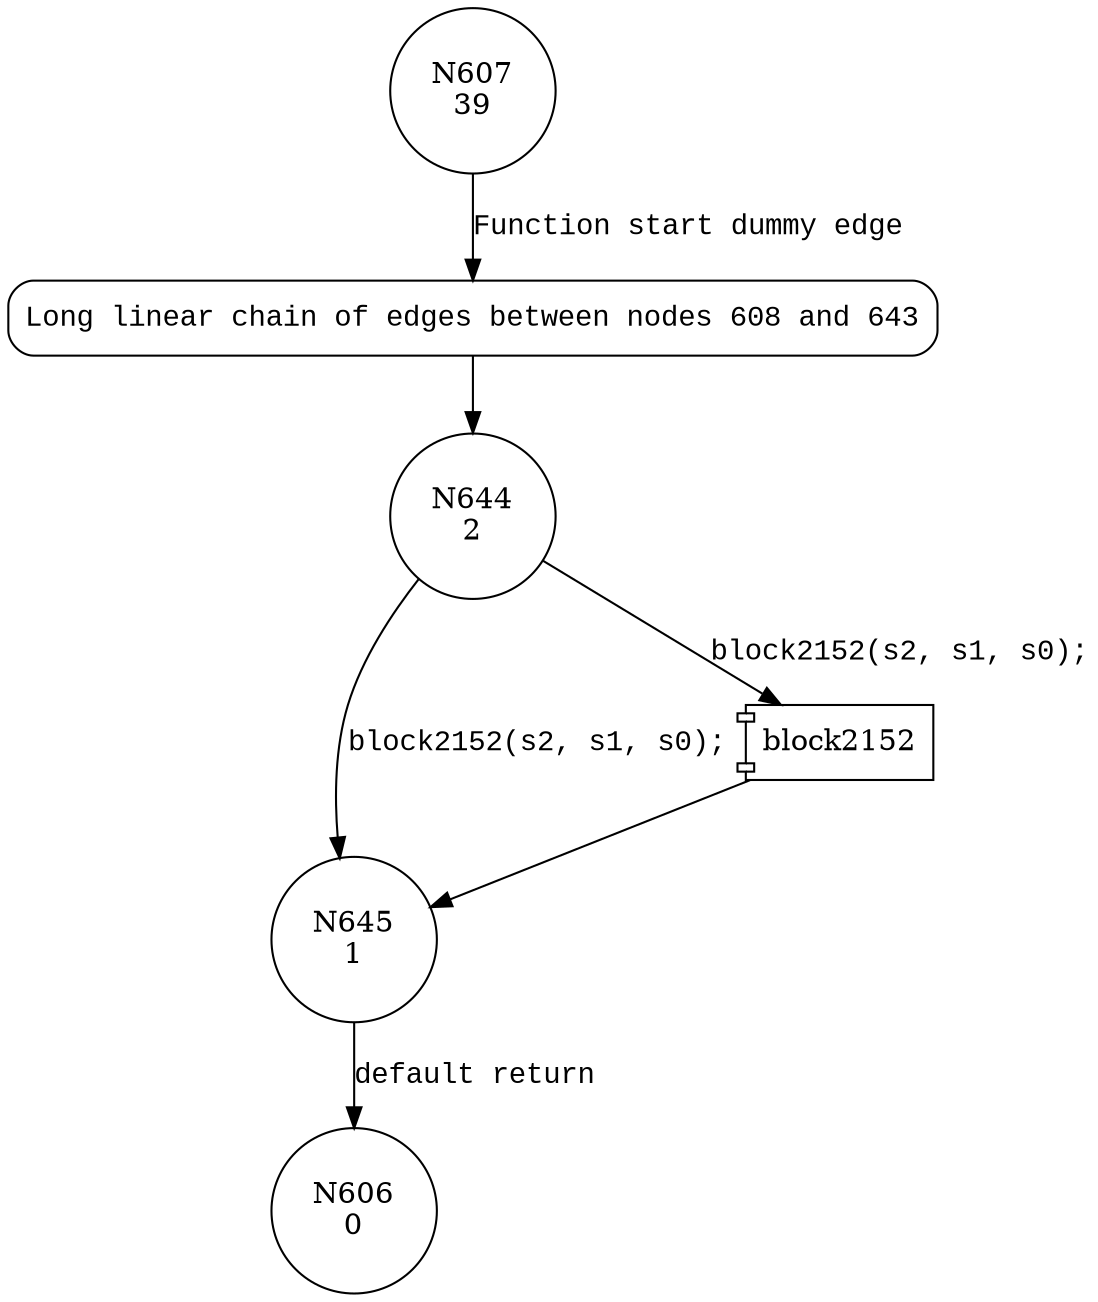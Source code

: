 digraph block496 {
607 [shape="circle" label="N607\n39"]
608 [shape="circle" label="N608\n38"]
644 [shape="circle" label="N644\n2"]
645 [shape="circle" label="N645\n1"]
606 [shape="circle" label="N606\n0"]
608 [style="filled,bold" penwidth="1" fillcolor="white" fontname="Courier New" shape="Mrecord" label="Long linear chain of edges between nodes 608 and 643"]
608 -> 644[label=""]
607 -> 608 [label="Function start dummy edge" fontname="Courier New"]
100158 [shape="component" label="block2152"]
644 -> 100158 [label="block2152(s2, s1, s0);" fontname="Courier New"]
100158 -> 645 [label="" fontname="Courier New"]
644 -> 645 [label="block2152(s2, s1, s0);" fontname="Courier New"]
645 -> 606 [label="default return" fontname="Courier New"]
}